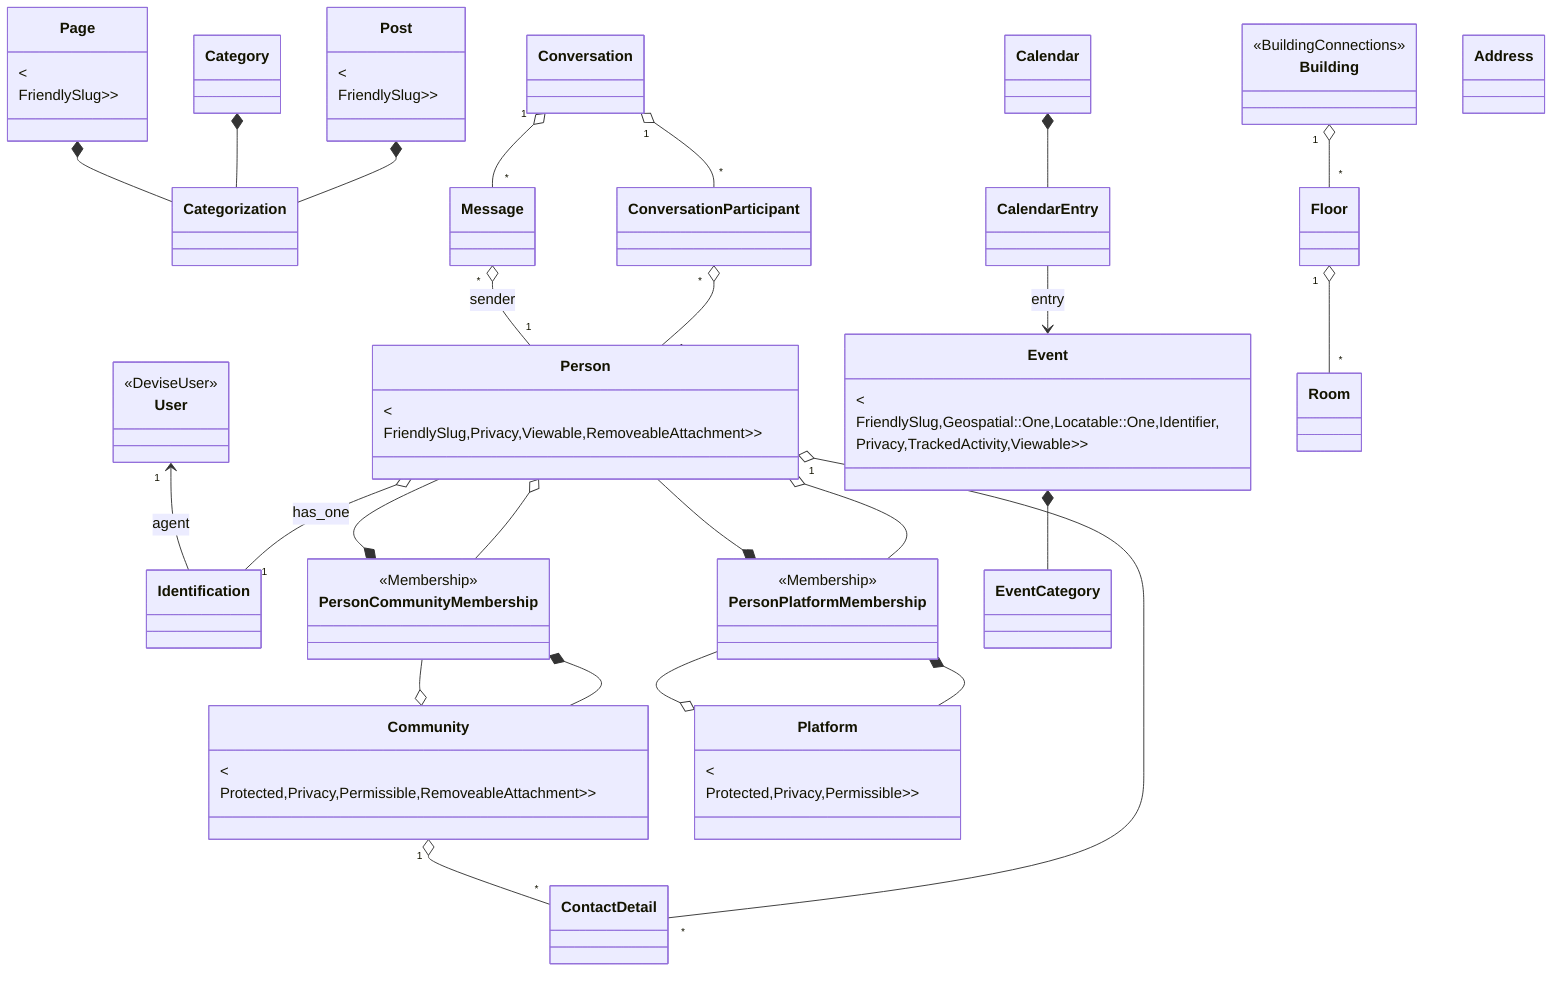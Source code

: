 %% Models & Concerns class diagram
 classDiagram
   direction TB

   %% Core identity
   class Person {
     <<Author,Contactable,Identity,Member,PrimaryCommunity,
       FriendlySlug,Privacy,Viewable,RemoveableAttachment>>
   }
   class User {
     <<DeviseUser>>
   }
   class Identification
   Person "1" o-- "1" Identification : has_one
   User "1" <-- Identification : agent

   %% Community & Platform
   class Community {
     <<Contactable,Host,Joinable,Identifier,
       Protected,Privacy,Permissible,RemoveableAttachment>>
   }
   class Platform {
     <<Contactable,Host,Joinable,Identifier,
       Protected,Privacy,Permissible>>
   }
   class PersonCommunityMembership {
     <<Membership>>
   }
   class PersonPlatformMembership {
     <<Membership>>
   }
   PersonCommunityMembership *-- Community
   PersonCommunityMembership *-- Person
   PersonPlatformMembership *-- Platform
   PersonPlatformMembership *-- Person
   Community o-- PersonCommunityMembership
   Platform o-- PersonPlatformMembership
   Person o-- PersonCommunityMembership
   Person o-- PersonPlatformMembership

   %% Post & Page
   class Post {
     <<Authorable,Categorizable,Identifier,Privacy,Publishable,
       FriendlySlug>>
   }
   class Page {
     <<Authorable,Categorizable,Identifier,Privacy,Publishable,
       FriendlySlug>>
   }
   class Category
   class Categorization
   Post *-- Categorization
   Category *-- Categorization
   Page *-- Categorization

   %% Conversations
   class Conversation
   class ConversationParticipant
   class Message
   Conversation "1" o-- "*" ConversationParticipant
   ConversationParticipant "*" o-- "1" Person
   Conversation "1" o-- "*" Message
   Message "*" o-- "1" Person : sender

   %% Events & Calendar
   class Event {
     <<Attachments::Images,Categorizable,Creatable,
       FriendlySlug,Geospatial::One,Locatable::One,Identifier,
       Privacy,TrackedActivity,Viewable>>
   }
   class EventCategory
   class Calendar
   class CalendarEntry
   Event *-- EventCategory
   Calendar *-- CalendarEntry
   CalendarEntry --> Event : entry

   %% Infrastructure (abbreviated)
   class Building {
     <<BuildingConnections>>
   }
   class Floor
   class Room
   Building "1" o-- "*" Floor
   Floor "1" o-- "*" Room

   %% Contact
   class Address
   class ContactDetail
   Person "1" o-- "*" ContactDetail
   Community "1" o-- "*" ContactDetail
